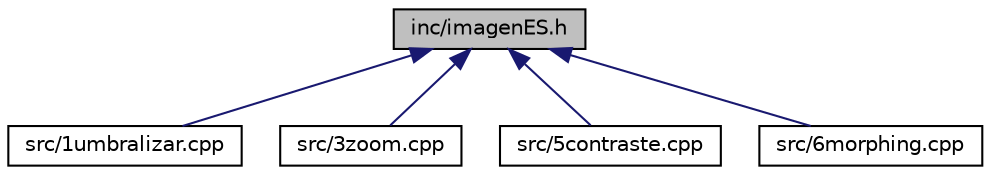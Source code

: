 digraph "inc/imagenES.h"
{
  edge [fontname="Helvetica",fontsize="10",labelfontname="Helvetica",labelfontsize="10"];
  node [fontname="Helvetica",fontsize="10",shape=record];
  Node1 [label="inc/imagenES.h",height=0.2,width=0.4,color="black", fillcolor="grey75", style="filled", fontcolor="black"];
  Node1 -> Node2 [dir="back",color="midnightblue",fontsize="10",style="solid",fontname="Helvetica"];
  Node2 [label="src/1umbralizar.cpp",height=0.2,width=0.4,color="black", fillcolor="white", style="filled",URL="$1umbralizar_8cpp.html",tooltip="Fichero con la función umbralizar y su prueba. "];
  Node1 -> Node3 [dir="back",color="midnightblue",fontsize="10",style="solid",fontname="Helvetica"];
  Node3 [label="src/3zoom.cpp",height=0.2,width=0.4,color="black", fillcolor="white", style="filled",URL="$3zoom_8cpp.html",tooltip="Fichero con la función zoom y su prueba. "];
  Node1 -> Node4 [dir="back",color="midnightblue",fontsize="10",style="solid",fontname="Helvetica"];
  Node4 [label="src/5contraste.cpp",height=0.2,width=0.4,color="black", fillcolor="white", style="filled",URL="$5contraste_8cpp.html",tooltip="Fichero con la función contraste y su prueba. "];
  Node1 -> Node5 [dir="back",color="midnightblue",fontsize="10",style="solid",fontname="Helvetica"];
  Node5 [label="src/6morphing.cpp",height=0.2,width=0.4,color="black", fillcolor="white", style="filled",URL="$6morphing_8cpp.html",tooltip="Fichero con la función morphing y su prueba. "];
}
